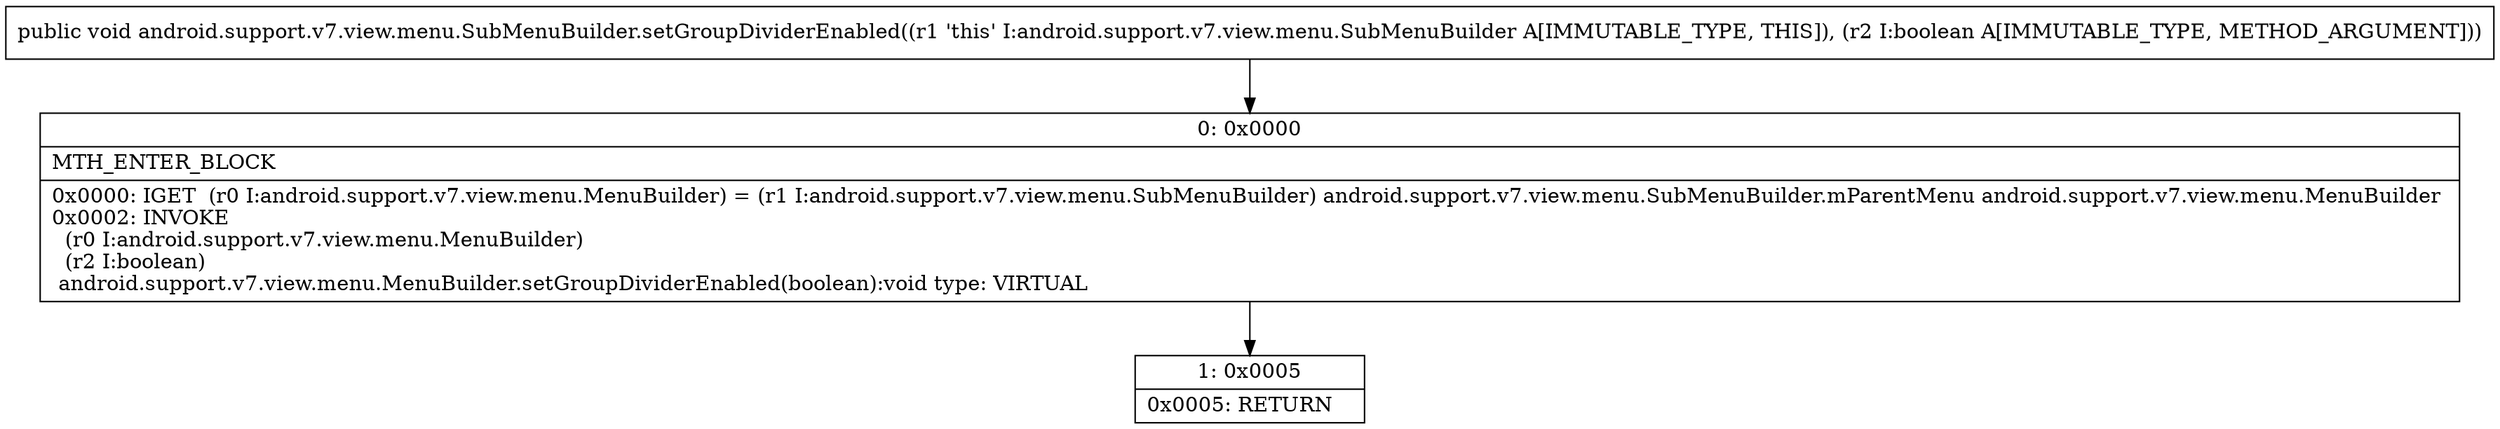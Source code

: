 digraph "CFG forandroid.support.v7.view.menu.SubMenuBuilder.setGroupDividerEnabled(Z)V" {
Node_0 [shape=record,label="{0\:\ 0x0000|MTH_ENTER_BLOCK\l|0x0000: IGET  (r0 I:android.support.v7.view.menu.MenuBuilder) = (r1 I:android.support.v7.view.menu.SubMenuBuilder) android.support.v7.view.menu.SubMenuBuilder.mParentMenu android.support.v7.view.menu.MenuBuilder \l0x0002: INVOKE  \l  (r0 I:android.support.v7.view.menu.MenuBuilder)\l  (r2 I:boolean)\l android.support.v7.view.menu.MenuBuilder.setGroupDividerEnabled(boolean):void type: VIRTUAL \l}"];
Node_1 [shape=record,label="{1\:\ 0x0005|0x0005: RETURN   \l}"];
MethodNode[shape=record,label="{public void android.support.v7.view.menu.SubMenuBuilder.setGroupDividerEnabled((r1 'this' I:android.support.v7.view.menu.SubMenuBuilder A[IMMUTABLE_TYPE, THIS]), (r2 I:boolean A[IMMUTABLE_TYPE, METHOD_ARGUMENT])) }"];
MethodNode -> Node_0;
Node_0 -> Node_1;
}

